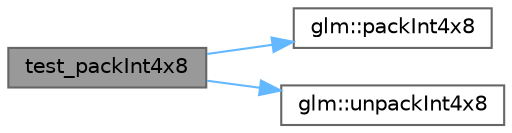 digraph "test_packInt4x8"
{
 // LATEX_PDF_SIZE
  bgcolor="transparent";
  edge [fontname=Helvetica,fontsize=10,labelfontname=Helvetica,labelfontsize=10];
  node [fontname=Helvetica,fontsize=10,shape=box,height=0.2,width=0.4];
  rankdir="LR";
  Node1 [id="Node000001",label="test_packInt4x8",height=0.2,width=0.4,color="gray40", fillcolor="grey60", style="filled", fontcolor="black",tooltip=" "];
  Node1 -> Node2 [id="edge5_Node000001_Node000002",color="steelblue1",style="solid",tooltip=" "];
  Node2 [id="Node000002",label="glm::packInt4x8",height=0.2,width=0.4,color="grey40", fillcolor="white", style="filled",URL="$group__gtc__packing.html#gac04277b39f9ca1ae2ca4840a3cb987e8",tooltip=" "];
  Node1 -> Node3 [id="edge6_Node000001_Node000003",color="steelblue1",style="solid",tooltip=" "];
  Node3 [id="Node000003",label="glm::unpackInt4x8",height=0.2,width=0.4,color="grey40", fillcolor="white", style="filled",URL="$group__gtc__packing.html#gaeed27076c5d26f4cca0d06637d3e878c",tooltip=" "];
}
